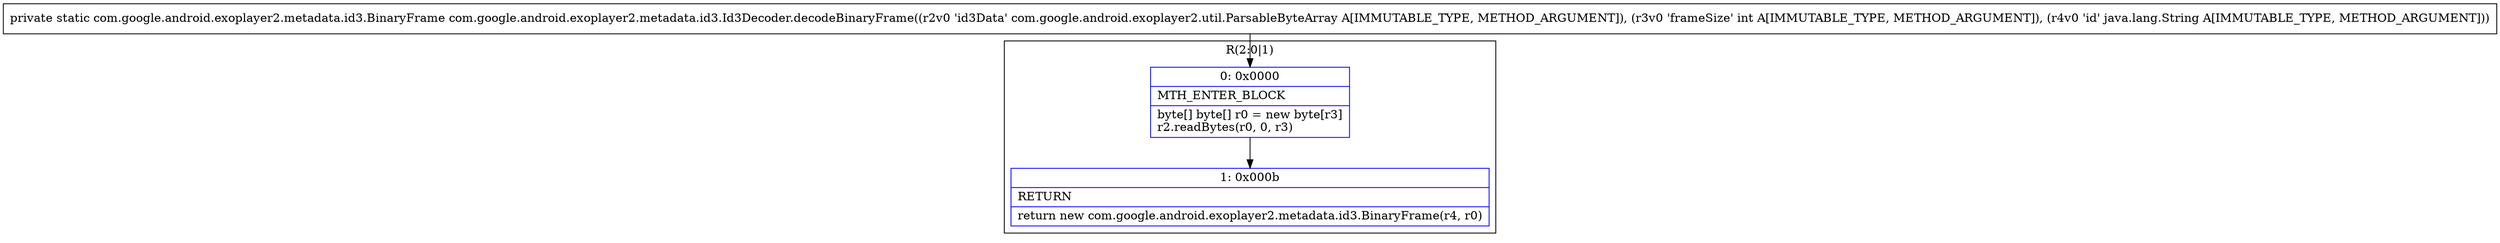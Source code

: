 digraph "CFG forcom.google.android.exoplayer2.metadata.id3.Id3Decoder.decodeBinaryFrame(Lcom\/google\/android\/exoplayer2\/util\/ParsableByteArray;ILjava\/lang\/String;)Lcom\/google\/android\/exoplayer2\/metadata\/id3\/BinaryFrame;" {
subgraph cluster_Region_84672830 {
label = "R(2:0|1)";
node [shape=record,color=blue];
Node_0 [shape=record,label="{0\:\ 0x0000|MTH_ENTER_BLOCK\l|byte[] byte[] r0 = new byte[r3]\lr2.readBytes(r0, 0, r3)\l}"];
Node_1 [shape=record,label="{1\:\ 0x000b|RETURN\l|return new com.google.android.exoplayer2.metadata.id3.BinaryFrame(r4, r0)\l}"];
}
MethodNode[shape=record,label="{private static com.google.android.exoplayer2.metadata.id3.BinaryFrame com.google.android.exoplayer2.metadata.id3.Id3Decoder.decodeBinaryFrame((r2v0 'id3Data' com.google.android.exoplayer2.util.ParsableByteArray A[IMMUTABLE_TYPE, METHOD_ARGUMENT]), (r3v0 'frameSize' int A[IMMUTABLE_TYPE, METHOD_ARGUMENT]), (r4v0 'id' java.lang.String A[IMMUTABLE_TYPE, METHOD_ARGUMENT])) }"];
MethodNode -> Node_0;
Node_0 -> Node_1;
}

